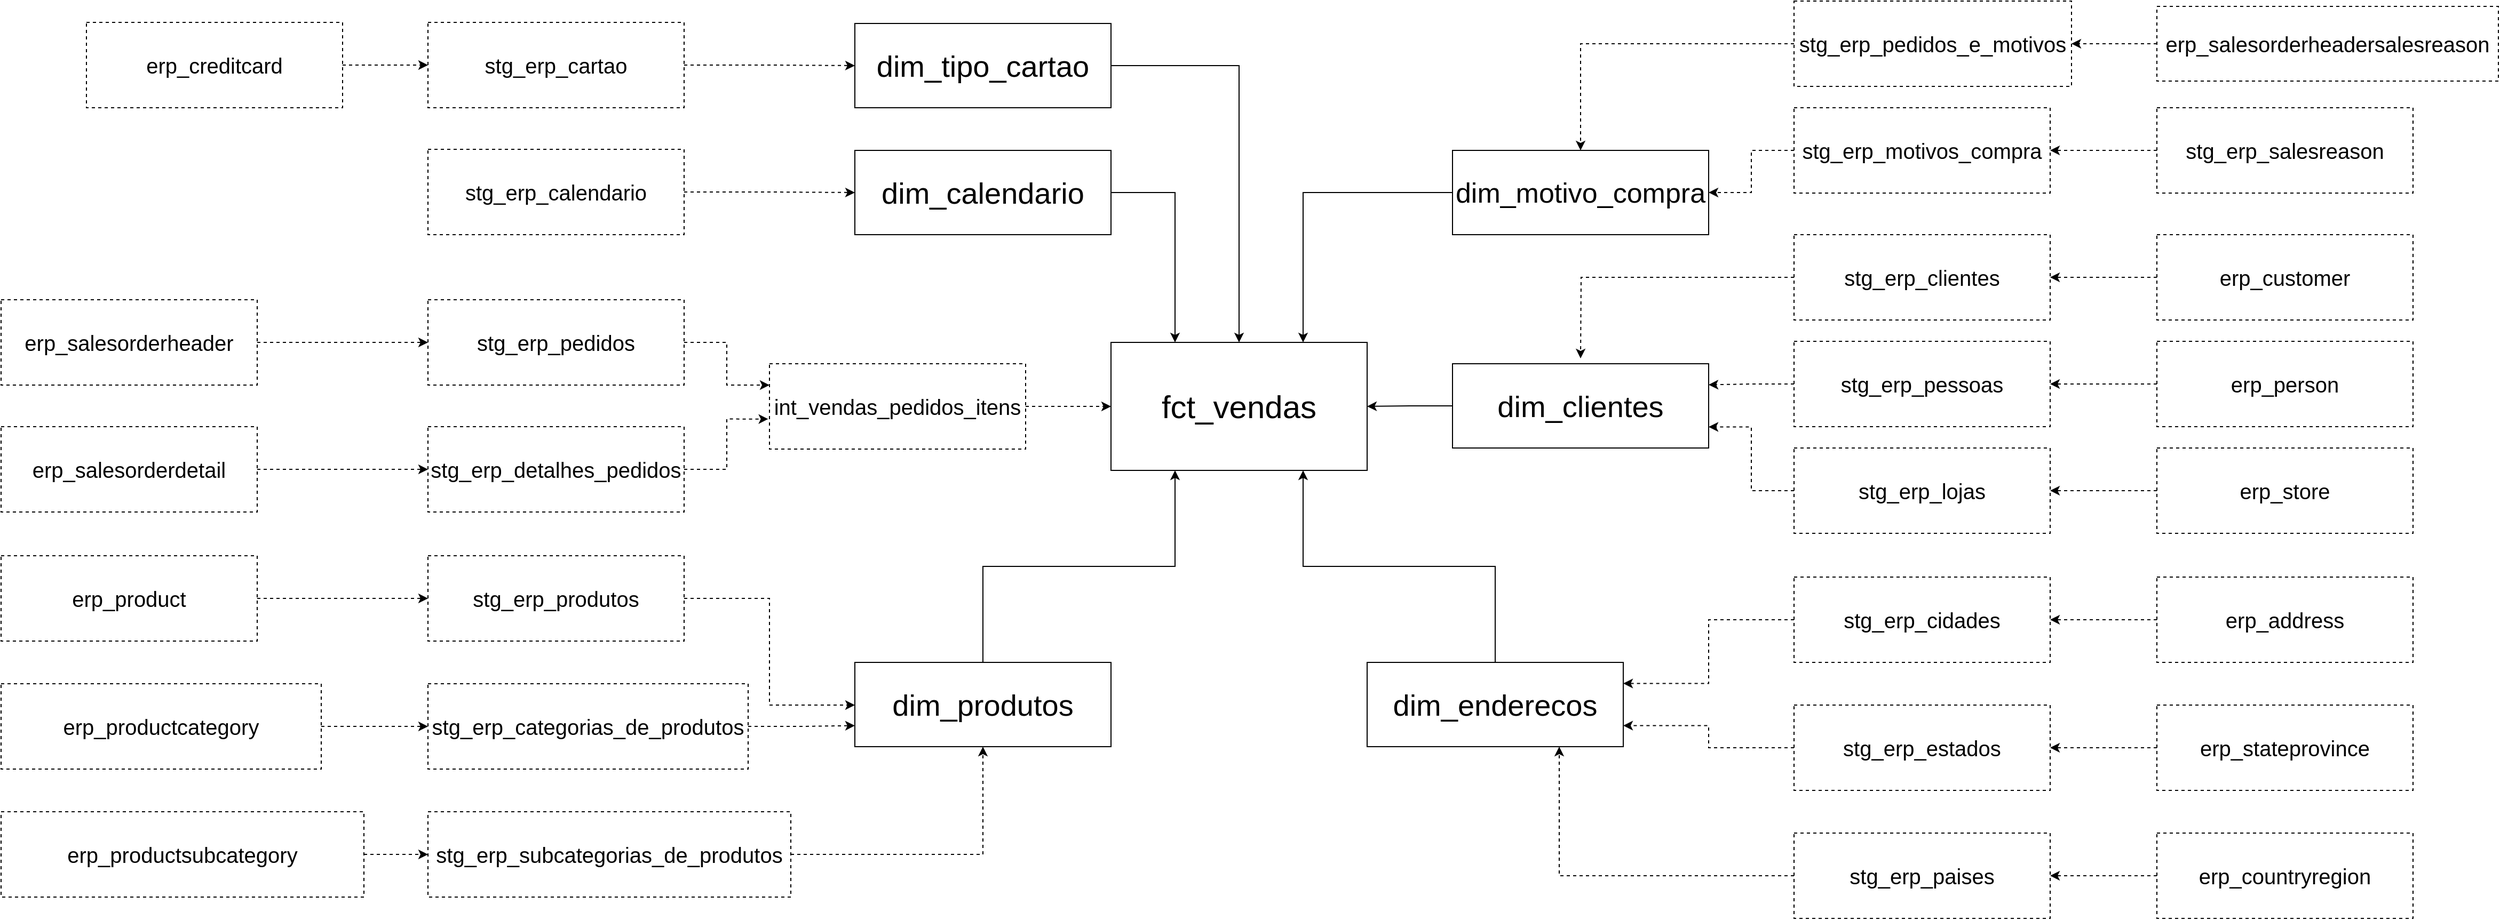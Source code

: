 <mxfile version="21.8.2" type="github">
  <diagram id="C5RBs43oDa-KdzZeNtuy" name="Page-1">
    <mxGraphModel dx="1760" dy="940" grid="1" gridSize="20" guides="1" tooltips="1" connect="1" arrows="1" fold="1" page="1" pageScale="1" pageWidth="1200" pageHeight="1000" background="none" math="0" shadow="0">
      <root>
        <mxCell id="WIyWlLk6GJQsqaUBKTNV-0" />
        <mxCell id="WIyWlLk6GJQsqaUBKTNV-1" parent="WIyWlLk6GJQsqaUBKTNV-0" />
        <mxCell id="ST55X5I8LHfSUQHFYakB-3" value="&lt;font style=&quot;font-size: 30px;&quot;&gt;fct_vendas&lt;/font&gt;" style="rounded=0;whiteSpace=wrap;html=1;" vertex="1" parent="WIyWlLk6GJQsqaUBKTNV-1">
          <mxGeometry x="1080" y="390" width="240" height="120" as="geometry" />
        </mxCell>
        <mxCell id="ST55X5I8LHfSUQHFYakB-9" style="edgeStyle=orthogonalEdgeStyle;rounded=0;orthogonalLoop=1;jettySize=auto;html=1;dashed=1;" edge="1" parent="WIyWlLk6GJQsqaUBKTNV-1" source="ST55X5I8LHfSUQHFYakB-4" target="ST55X5I8LHfSUQHFYakB-3">
          <mxGeometry relative="1" as="geometry" />
        </mxCell>
        <mxCell id="ST55X5I8LHfSUQHFYakB-4" value="&lt;font style=&quot;font-size: 20px;&quot;&gt;int_vendas_pedidos_itens&lt;/font&gt;" style="rounded=0;whiteSpace=wrap;html=1;dashed=1;" vertex="1" parent="WIyWlLk6GJQsqaUBKTNV-1">
          <mxGeometry x="760" y="410" width="240" height="80" as="geometry" />
        </mxCell>
        <mxCell id="ST55X5I8LHfSUQHFYakB-7" style="edgeStyle=orthogonalEdgeStyle;rounded=0;orthogonalLoop=1;jettySize=auto;html=1;exitX=1;exitY=0.5;exitDx=0;exitDy=0;entryX=0;entryY=0.25;entryDx=0;entryDy=0;dashed=1;" edge="1" parent="WIyWlLk6GJQsqaUBKTNV-1" source="ST55X5I8LHfSUQHFYakB-5" target="ST55X5I8LHfSUQHFYakB-4">
          <mxGeometry relative="1" as="geometry" />
        </mxCell>
        <mxCell id="ST55X5I8LHfSUQHFYakB-5" value="&lt;font style=&quot;font-size: 20px;&quot;&gt;stg_erp_pedidos&lt;/font&gt;" style="rounded=0;whiteSpace=wrap;html=1;dashed=1;" vertex="1" parent="WIyWlLk6GJQsqaUBKTNV-1">
          <mxGeometry x="440" y="350" width="240" height="80" as="geometry" />
        </mxCell>
        <mxCell id="ST55X5I8LHfSUQHFYakB-8" style="edgeStyle=orthogonalEdgeStyle;rounded=0;orthogonalLoop=1;jettySize=auto;html=1;dashed=1;entryX=-0.005;entryY=0.648;entryDx=0;entryDy=0;entryPerimeter=0;" edge="1" parent="WIyWlLk6GJQsqaUBKTNV-1" source="ST55X5I8LHfSUQHFYakB-6" target="ST55X5I8LHfSUQHFYakB-4">
          <mxGeometry relative="1" as="geometry" />
        </mxCell>
        <mxCell id="ST55X5I8LHfSUQHFYakB-6" value="&lt;font style=&quot;font-size: 20px;&quot;&gt;stg_erp_detalhes_pedidos&lt;/font&gt;" style="rounded=0;whiteSpace=wrap;html=1;dashed=1;" vertex="1" parent="WIyWlLk6GJQsqaUBKTNV-1">
          <mxGeometry x="440" y="469" width="240" height="80" as="geometry" />
        </mxCell>
        <mxCell id="ST55X5I8LHfSUQHFYakB-11" style="edgeStyle=orthogonalEdgeStyle;rounded=0;orthogonalLoop=1;jettySize=auto;html=1;exitX=0.5;exitY=0;exitDx=0;exitDy=0;entryX=0.25;entryY=1;entryDx=0;entryDy=0;" edge="1" parent="WIyWlLk6GJQsqaUBKTNV-1" source="ST55X5I8LHfSUQHFYakB-10" target="ST55X5I8LHfSUQHFYakB-3">
          <mxGeometry relative="1" as="geometry" />
        </mxCell>
        <mxCell id="ST55X5I8LHfSUQHFYakB-10" value="&lt;font style=&quot;font-size: 28px;&quot;&gt;dim_produtos&lt;/font&gt;" style="rounded=0;whiteSpace=wrap;html=1;" vertex="1" parent="WIyWlLk6GJQsqaUBKTNV-1">
          <mxGeometry x="840" y="690" width="240" height="79" as="geometry" />
        </mxCell>
        <mxCell id="ST55X5I8LHfSUQHFYakB-13" style="edgeStyle=orthogonalEdgeStyle;rounded=0;orthogonalLoop=1;jettySize=auto;html=1;exitX=1;exitY=0.5;exitDx=0;exitDy=0;dashed=1;" edge="1" parent="WIyWlLk6GJQsqaUBKTNV-1" source="ST55X5I8LHfSUQHFYakB-12" target="ST55X5I8LHfSUQHFYakB-10">
          <mxGeometry relative="1" as="geometry">
            <Array as="points">
              <mxPoint x="760" y="630" />
              <mxPoint x="760" y="730" />
            </Array>
          </mxGeometry>
        </mxCell>
        <mxCell id="ST55X5I8LHfSUQHFYakB-12" value="&lt;font style=&quot;font-size: 20px;&quot;&gt;stg_erp_produtos&lt;/font&gt;" style="rounded=0;whiteSpace=wrap;html=1;dashed=1;" vertex="1" parent="WIyWlLk6GJQsqaUBKTNV-1">
          <mxGeometry x="440" y="590" width="240" height="80" as="geometry" />
        </mxCell>
        <mxCell id="ST55X5I8LHfSUQHFYakB-15" style="edgeStyle=orthogonalEdgeStyle;rounded=0;orthogonalLoop=1;jettySize=auto;html=1;exitX=1;exitY=0.5;exitDx=0;exitDy=0;entryX=0;entryY=0.75;entryDx=0;entryDy=0;dashed=1;" edge="1" parent="WIyWlLk6GJQsqaUBKTNV-1" source="ST55X5I8LHfSUQHFYakB-14" target="ST55X5I8LHfSUQHFYakB-10">
          <mxGeometry relative="1" as="geometry" />
        </mxCell>
        <mxCell id="ST55X5I8LHfSUQHFYakB-14" value="&lt;font style=&quot;font-size: 20px;&quot;&gt;stg_erp_categorias_de_produtos&lt;/font&gt;" style="rounded=0;whiteSpace=wrap;html=1;dashed=1;" vertex="1" parent="WIyWlLk6GJQsqaUBKTNV-1">
          <mxGeometry x="440" y="710" width="300" height="80" as="geometry" />
        </mxCell>
        <mxCell id="ST55X5I8LHfSUQHFYakB-17" style="edgeStyle=orthogonalEdgeStyle;rounded=0;orthogonalLoop=1;jettySize=auto;html=1;exitX=1;exitY=0.5;exitDx=0;exitDy=0;entryX=0.5;entryY=1;entryDx=0;entryDy=0;dashed=1;" edge="1" parent="WIyWlLk6GJQsqaUBKTNV-1" source="ST55X5I8LHfSUQHFYakB-16" target="ST55X5I8LHfSUQHFYakB-10">
          <mxGeometry relative="1" as="geometry">
            <mxPoint x="940" y="770" as="targetPoint" />
          </mxGeometry>
        </mxCell>
        <mxCell id="ST55X5I8LHfSUQHFYakB-16" value="&lt;font style=&quot;font-size: 20px;&quot;&gt;stg_erp_subcategorias_de_produtos&lt;/font&gt;" style="rounded=0;whiteSpace=wrap;html=1;dashed=1;" vertex="1" parent="WIyWlLk6GJQsqaUBKTNV-1">
          <mxGeometry x="440" y="830" width="340" height="80" as="geometry" />
        </mxCell>
        <mxCell id="ST55X5I8LHfSUQHFYakB-26" style="edgeStyle=orthogonalEdgeStyle;rounded=0;orthogonalLoop=1;jettySize=auto;html=1;exitX=0.5;exitY=0;exitDx=0;exitDy=0;entryX=0.75;entryY=1;entryDx=0;entryDy=0;" edge="1" parent="WIyWlLk6GJQsqaUBKTNV-1" source="ST55X5I8LHfSUQHFYakB-19" target="ST55X5I8LHfSUQHFYakB-3">
          <mxGeometry relative="1" as="geometry" />
        </mxCell>
        <mxCell id="ST55X5I8LHfSUQHFYakB-19" value="&lt;font style=&quot;font-size: 28px;&quot;&gt;dim_enderecos&lt;/font&gt;" style="rounded=0;whiteSpace=wrap;html=1;" vertex="1" parent="WIyWlLk6GJQsqaUBKTNV-1">
          <mxGeometry x="1320" y="690" width="240" height="79" as="geometry" />
        </mxCell>
        <mxCell id="ST55X5I8LHfSUQHFYakB-23" style="edgeStyle=orthogonalEdgeStyle;rounded=0;orthogonalLoop=1;jettySize=auto;html=1;exitX=0;exitY=0.5;exitDx=0;exitDy=0;entryX=1;entryY=0.25;entryDx=0;entryDy=0;dashed=1;" edge="1" parent="WIyWlLk6GJQsqaUBKTNV-1" source="ST55X5I8LHfSUQHFYakB-20" target="ST55X5I8LHfSUQHFYakB-19">
          <mxGeometry relative="1" as="geometry" />
        </mxCell>
        <mxCell id="ST55X5I8LHfSUQHFYakB-20" value="&lt;font style=&quot;font-size: 20px;&quot;&gt;stg_erp_cidades&lt;/font&gt;" style="rounded=0;whiteSpace=wrap;html=1;dashed=1;" vertex="1" parent="WIyWlLk6GJQsqaUBKTNV-1">
          <mxGeometry x="1720" y="610" width="240" height="80" as="geometry" />
        </mxCell>
        <mxCell id="ST55X5I8LHfSUQHFYakB-24" style="edgeStyle=orthogonalEdgeStyle;rounded=0;orthogonalLoop=1;jettySize=auto;html=1;exitX=0;exitY=0.5;exitDx=0;exitDy=0;entryX=1;entryY=0.75;entryDx=0;entryDy=0;dashed=1;" edge="1" parent="WIyWlLk6GJQsqaUBKTNV-1" source="ST55X5I8LHfSUQHFYakB-21" target="ST55X5I8LHfSUQHFYakB-19">
          <mxGeometry relative="1" as="geometry" />
        </mxCell>
        <mxCell id="ST55X5I8LHfSUQHFYakB-21" value="&lt;font style=&quot;font-size: 20px;&quot;&gt;stg_erp_estados&lt;/font&gt;" style="rounded=0;whiteSpace=wrap;html=1;dashed=1;" vertex="1" parent="WIyWlLk6GJQsqaUBKTNV-1">
          <mxGeometry x="1720" y="730" width="240" height="80" as="geometry" />
        </mxCell>
        <mxCell id="ST55X5I8LHfSUQHFYakB-25" style="edgeStyle=orthogonalEdgeStyle;rounded=0;orthogonalLoop=1;jettySize=auto;html=1;exitX=0;exitY=0.5;exitDx=0;exitDy=0;entryX=0.75;entryY=1;entryDx=0;entryDy=0;dashed=1;" edge="1" parent="WIyWlLk6GJQsqaUBKTNV-1" source="ST55X5I8LHfSUQHFYakB-22" target="ST55X5I8LHfSUQHFYakB-19">
          <mxGeometry relative="1" as="geometry" />
        </mxCell>
        <mxCell id="ST55X5I8LHfSUQHFYakB-22" value="&lt;font style=&quot;font-size: 20px;&quot;&gt;stg_erp_paises&lt;/font&gt;" style="rounded=0;whiteSpace=wrap;html=1;dashed=1;" vertex="1" parent="WIyWlLk6GJQsqaUBKTNV-1">
          <mxGeometry x="1720" y="850" width="240" height="80" as="geometry" />
        </mxCell>
        <mxCell id="ST55X5I8LHfSUQHFYakB-28" style="edgeStyle=orthogonalEdgeStyle;rounded=0;orthogonalLoop=1;jettySize=auto;html=1;exitX=1;exitY=0.5;exitDx=0;exitDy=0;entryX=0.25;entryY=0;entryDx=0;entryDy=0;" edge="1" parent="WIyWlLk6GJQsqaUBKTNV-1" source="ST55X5I8LHfSUQHFYakB-27" target="ST55X5I8LHfSUQHFYakB-3">
          <mxGeometry relative="1" as="geometry" />
        </mxCell>
        <mxCell id="ST55X5I8LHfSUQHFYakB-27" value="&lt;font style=&quot;font-size: 28px;&quot;&gt;dim_calendario&lt;/font&gt;" style="rounded=0;whiteSpace=wrap;html=1;" vertex="1" parent="WIyWlLk6GJQsqaUBKTNV-1">
          <mxGeometry x="840" y="210" width="240" height="79" as="geometry" />
        </mxCell>
        <mxCell id="ST55X5I8LHfSUQHFYakB-36" style="edgeStyle=orthogonalEdgeStyle;rounded=0;orthogonalLoop=1;jettySize=auto;html=1;exitX=0;exitY=0.5;exitDx=0;exitDy=0;entryX=1;entryY=0.5;entryDx=0;entryDy=0;" edge="1" parent="WIyWlLk6GJQsqaUBKTNV-1" source="ST55X5I8LHfSUQHFYakB-29" target="ST55X5I8LHfSUQHFYakB-3">
          <mxGeometry relative="1" as="geometry" />
        </mxCell>
        <mxCell id="ST55X5I8LHfSUQHFYakB-29" value="&lt;font style=&quot;font-size: 28px;&quot;&gt;dim_clientes&lt;br&gt;&lt;/font&gt;" style="rounded=0;whiteSpace=wrap;html=1;" vertex="1" parent="WIyWlLk6GJQsqaUBKTNV-1">
          <mxGeometry x="1400" y="410" width="240" height="79" as="geometry" />
        </mxCell>
        <mxCell id="ST55X5I8LHfSUQHFYakB-35" style="edgeStyle=orthogonalEdgeStyle;rounded=0;orthogonalLoop=1;jettySize=auto;html=1;exitX=0;exitY=0.5;exitDx=0;exitDy=0;entryX=1;entryY=0.75;entryDx=0;entryDy=0;dashed=1;" edge="1" parent="WIyWlLk6GJQsqaUBKTNV-1" source="ST55X5I8LHfSUQHFYakB-30" target="ST55X5I8LHfSUQHFYakB-29">
          <mxGeometry relative="1" as="geometry" />
        </mxCell>
        <mxCell id="ST55X5I8LHfSUQHFYakB-30" value="&lt;font style=&quot;font-size: 20px;&quot;&gt;stg_erp_lojas&lt;/font&gt;" style="rounded=0;whiteSpace=wrap;html=1;dashed=1;" vertex="1" parent="WIyWlLk6GJQsqaUBKTNV-1">
          <mxGeometry x="1720" y="489" width="240" height="80" as="geometry" />
        </mxCell>
        <mxCell id="ST55X5I8LHfSUQHFYakB-31" value="&lt;font style=&quot;font-size: 20px;&quot;&gt;stg_erp_clientes&lt;/font&gt;" style="rounded=0;whiteSpace=wrap;html=1;dashed=1;" vertex="1" parent="WIyWlLk6GJQsqaUBKTNV-1">
          <mxGeometry x="1720" y="289" width="240" height="80" as="geometry" />
        </mxCell>
        <mxCell id="ST55X5I8LHfSUQHFYakB-34" style="edgeStyle=orthogonalEdgeStyle;rounded=0;orthogonalLoop=1;jettySize=auto;html=1;exitX=0;exitY=0.5;exitDx=0;exitDy=0;entryX=1;entryY=0.25;entryDx=0;entryDy=0;dashed=1;" edge="1" parent="WIyWlLk6GJQsqaUBKTNV-1" source="ST55X5I8LHfSUQHFYakB-32" target="ST55X5I8LHfSUQHFYakB-29">
          <mxGeometry relative="1" as="geometry" />
        </mxCell>
        <mxCell id="ST55X5I8LHfSUQHFYakB-32" value="&lt;font style=&quot;font-size: 20px;&quot;&gt;stg_erp_pessoas&lt;/font&gt;" style="rounded=0;whiteSpace=wrap;html=1;dashed=1;" vertex="1" parent="WIyWlLk6GJQsqaUBKTNV-1">
          <mxGeometry x="1720" y="389" width="240" height="80" as="geometry" />
        </mxCell>
        <mxCell id="ST55X5I8LHfSUQHFYakB-33" style="edgeStyle=orthogonalEdgeStyle;rounded=0;orthogonalLoop=1;jettySize=auto;html=1;exitX=0;exitY=0.5;exitDx=0;exitDy=0;dashed=1;" edge="1" parent="WIyWlLk6GJQsqaUBKTNV-1" source="ST55X5I8LHfSUQHFYakB-31">
          <mxGeometry relative="1" as="geometry">
            <mxPoint x="1520" y="405" as="targetPoint" />
          </mxGeometry>
        </mxCell>
        <mxCell id="ST55X5I8LHfSUQHFYakB-38" style="edgeStyle=orthogonalEdgeStyle;rounded=0;orthogonalLoop=1;jettySize=auto;html=1;dashed=1;" edge="1" parent="WIyWlLk6GJQsqaUBKTNV-1" source="ST55X5I8LHfSUQHFYakB-37" target="ST55X5I8LHfSUQHFYakB-27">
          <mxGeometry relative="1" as="geometry" />
        </mxCell>
        <mxCell id="ST55X5I8LHfSUQHFYakB-37" value="&lt;font style=&quot;font-size: 20px;&quot;&gt;stg_erp_calendario&lt;/font&gt;" style="rounded=0;whiteSpace=wrap;html=1;dashed=1;" vertex="1" parent="WIyWlLk6GJQsqaUBKTNV-1">
          <mxGeometry x="440" y="209" width="240" height="80" as="geometry" />
        </mxCell>
        <mxCell id="ST55X5I8LHfSUQHFYakB-45" style="edgeStyle=orthogonalEdgeStyle;rounded=0;orthogonalLoop=1;jettySize=auto;html=1;exitX=0;exitY=0.5;exitDx=0;exitDy=0;entryX=0.75;entryY=0;entryDx=0;entryDy=0;" edge="1" parent="WIyWlLk6GJQsqaUBKTNV-1" source="ST55X5I8LHfSUQHFYakB-39" target="ST55X5I8LHfSUQHFYakB-3">
          <mxGeometry relative="1" as="geometry" />
        </mxCell>
        <mxCell id="ST55X5I8LHfSUQHFYakB-39" value="&lt;font style=&quot;&quot;&gt;&lt;font style=&quot;font-size: 26px;&quot;&gt;dim_motivo_compra&lt;/font&gt;&lt;br&gt;&lt;/font&gt;" style="rounded=0;whiteSpace=wrap;html=1;" vertex="1" parent="WIyWlLk6GJQsqaUBKTNV-1">
          <mxGeometry x="1400" y="210" width="240" height="79" as="geometry" />
        </mxCell>
        <mxCell id="ST55X5I8LHfSUQHFYakB-42" style="edgeStyle=orthogonalEdgeStyle;rounded=0;orthogonalLoop=1;jettySize=auto;html=1;exitX=0;exitY=0.5;exitDx=0;exitDy=0;entryX=0.5;entryY=0;entryDx=0;entryDy=0;dashed=1;" edge="1" parent="WIyWlLk6GJQsqaUBKTNV-1" source="ST55X5I8LHfSUQHFYakB-40" target="ST55X5I8LHfSUQHFYakB-39">
          <mxGeometry relative="1" as="geometry" />
        </mxCell>
        <mxCell id="ST55X5I8LHfSUQHFYakB-40" value="&lt;font style=&quot;font-size: 20px;&quot;&gt;stg_erp_pedidos_e_motivos&lt;/font&gt;" style="rounded=0;whiteSpace=wrap;html=1;dashed=1;" vertex="1" parent="WIyWlLk6GJQsqaUBKTNV-1">
          <mxGeometry x="1720" y="70" width="260" height="80" as="geometry" />
        </mxCell>
        <mxCell id="ST55X5I8LHfSUQHFYakB-43" style="edgeStyle=orthogonalEdgeStyle;rounded=0;orthogonalLoop=1;jettySize=auto;html=1;exitX=0;exitY=0.5;exitDx=0;exitDy=0;entryX=1;entryY=0.5;entryDx=0;entryDy=0;dashed=1;" edge="1" parent="WIyWlLk6GJQsqaUBKTNV-1" source="ST55X5I8LHfSUQHFYakB-41" target="ST55X5I8LHfSUQHFYakB-39">
          <mxGeometry relative="1" as="geometry" />
        </mxCell>
        <mxCell id="ST55X5I8LHfSUQHFYakB-41" value="&lt;font style=&quot;font-size: 20px;&quot;&gt;stg_erp_motivos_compra&lt;/font&gt;" style="rounded=0;whiteSpace=wrap;html=1;dashed=1;" vertex="1" parent="WIyWlLk6GJQsqaUBKTNV-1">
          <mxGeometry x="1720" y="170" width="240" height="80" as="geometry" />
        </mxCell>
        <mxCell id="ST55X5I8LHfSUQHFYakB-49" style="edgeStyle=orthogonalEdgeStyle;rounded=0;orthogonalLoop=1;jettySize=auto;html=1;exitX=1;exitY=0.5;exitDx=0;exitDy=0;" edge="1" parent="WIyWlLk6GJQsqaUBKTNV-1" source="ST55X5I8LHfSUQHFYakB-46" target="ST55X5I8LHfSUQHFYakB-3">
          <mxGeometry relative="1" as="geometry" />
        </mxCell>
        <mxCell id="ST55X5I8LHfSUQHFYakB-46" value="&lt;font style=&quot;font-size: 28px;&quot;&gt;dim_tipo_cartao&lt;br&gt;&lt;/font&gt;" style="rounded=0;whiteSpace=wrap;html=1;" vertex="1" parent="WIyWlLk6GJQsqaUBKTNV-1">
          <mxGeometry x="840" y="91" width="240" height="79" as="geometry" />
        </mxCell>
        <mxCell id="ST55X5I8LHfSUQHFYakB-47" style="edgeStyle=orthogonalEdgeStyle;rounded=0;orthogonalLoop=1;jettySize=auto;html=1;dashed=1;" edge="1" parent="WIyWlLk6GJQsqaUBKTNV-1" source="ST55X5I8LHfSUQHFYakB-48" target="ST55X5I8LHfSUQHFYakB-46">
          <mxGeometry relative="1" as="geometry">
            <mxPoint x="840" y="130" as="targetPoint" />
          </mxGeometry>
        </mxCell>
        <mxCell id="ST55X5I8LHfSUQHFYakB-48" value="&lt;font style=&quot;font-size: 20px;&quot;&gt;stg_erp_cartao&lt;/font&gt;" style="rounded=0;whiteSpace=wrap;html=1;dashed=1;" vertex="1" parent="WIyWlLk6GJQsqaUBKTNV-1">
          <mxGeometry x="440" y="90" width="240" height="80" as="geometry" />
        </mxCell>
        <mxCell id="ST55X5I8LHfSUQHFYakB-51" style="edgeStyle=orthogonalEdgeStyle;rounded=0;orthogonalLoop=1;jettySize=auto;html=1;exitX=1;exitY=0.5;exitDx=0;exitDy=0;entryX=0;entryY=0.5;entryDx=0;entryDy=0;dashed=1;" edge="1" parent="WIyWlLk6GJQsqaUBKTNV-1" source="ST55X5I8LHfSUQHFYakB-50" target="ST55X5I8LHfSUQHFYakB-48">
          <mxGeometry relative="1" as="geometry" />
        </mxCell>
        <mxCell id="ST55X5I8LHfSUQHFYakB-50" value="&lt;font style=&quot;font-size: 20px;&quot;&gt;erp_creditcard&lt;/font&gt;" style="rounded=0;whiteSpace=wrap;html=1;dashed=1;" vertex="1" parent="WIyWlLk6GJQsqaUBKTNV-1">
          <mxGeometry x="120" y="90" width="240" height="80" as="geometry" />
        </mxCell>
        <mxCell id="ST55X5I8LHfSUQHFYakB-74" style="edgeStyle=orthogonalEdgeStyle;rounded=0;orthogonalLoop=1;jettySize=auto;html=1;exitX=1;exitY=0.5;exitDx=0;exitDy=0;entryX=0;entryY=0.5;entryDx=0;entryDy=0;dashed=1;" edge="1" parent="WIyWlLk6GJQsqaUBKTNV-1" source="ST55X5I8LHfSUQHFYakB-52" target="ST55X5I8LHfSUQHFYakB-5">
          <mxGeometry relative="1" as="geometry" />
        </mxCell>
        <mxCell id="ST55X5I8LHfSUQHFYakB-52" value="&lt;font style=&quot;font-size: 20px;&quot;&gt;erp_salesorderheader&lt;/font&gt;" style="rounded=0;whiteSpace=wrap;html=1;dashed=1;" vertex="1" parent="WIyWlLk6GJQsqaUBKTNV-1">
          <mxGeometry x="40" y="350" width="240" height="80" as="geometry" />
        </mxCell>
        <mxCell id="ST55X5I8LHfSUQHFYakB-75" style="edgeStyle=orthogonalEdgeStyle;rounded=0;orthogonalLoop=1;jettySize=auto;html=1;exitX=1;exitY=0.5;exitDx=0;exitDy=0;dashed=1;" edge="1" parent="WIyWlLk6GJQsqaUBKTNV-1" source="ST55X5I8LHfSUQHFYakB-53" target="ST55X5I8LHfSUQHFYakB-6">
          <mxGeometry relative="1" as="geometry" />
        </mxCell>
        <mxCell id="ST55X5I8LHfSUQHFYakB-53" value="&lt;font style=&quot;font-size: 20px;&quot;&gt;erp_salesorderdetail&lt;/font&gt;" style="rounded=0;whiteSpace=wrap;html=1;dashed=1;" vertex="1" parent="WIyWlLk6GJQsqaUBKTNV-1">
          <mxGeometry x="40" y="469" width="240" height="80" as="geometry" />
        </mxCell>
        <mxCell id="ST55X5I8LHfSUQHFYakB-76" style="edgeStyle=orthogonalEdgeStyle;rounded=0;orthogonalLoop=1;jettySize=auto;html=1;exitX=1;exitY=0.5;exitDx=0;exitDy=0;entryX=0;entryY=0.5;entryDx=0;entryDy=0;dashed=1;" edge="1" parent="WIyWlLk6GJQsqaUBKTNV-1" source="ST55X5I8LHfSUQHFYakB-54" target="ST55X5I8LHfSUQHFYakB-12">
          <mxGeometry relative="1" as="geometry" />
        </mxCell>
        <mxCell id="ST55X5I8LHfSUQHFYakB-54" value="&lt;font style=&quot;font-size: 20px;&quot;&gt;erp_product&lt;/font&gt;" style="rounded=0;whiteSpace=wrap;html=1;dashed=1;" vertex="1" parent="WIyWlLk6GJQsqaUBKTNV-1">
          <mxGeometry x="40" y="590" width="240" height="80" as="geometry" />
        </mxCell>
        <mxCell id="ST55X5I8LHfSUQHFYakB-77" style="edgeStyle=orthogonalEdgeStyle;rounded=0;orthogonalLoop=1;jettySize=auto;html=1;exitX=1;exitY=0.5;exitDx=0;exitDy=0;entryX=0;entryY=0.5;entryDx=0;entryDy=0;dashed=1;" edge="1" parent="WIyWlLk6GJQsqaUBKTNV-1" source="ST55X5I8LHfSUQHFYakB-55" target="ST55X5I8LHfSUQHFYakB-14">
          <mxGeometry relative="1" as="geometry" />
        </mxCell>
        <mxCell id="ST55X5I8LHfSUQHFYakB-55" value="&lt;font style=&quot;font-size: 20px;&quot;&gt;erp_productcategory&lt;/font&gt;" style="rounded=0;whiteSpace=wrap;html=1;dashed=1;" vertex="1" parent="WIyWlLk6GJQsqaUBKTNV-1">
          <mxGeometry x="40" y="710" width="300" height="80" as="geometry" />
        </mxCell>
        <mxCell id="ST55X5I8LHfSUQHFYakB-78" style="edgeStyle=orthogonalEdgeStyle;rounded=0;orthogonalLoop=1;jettySize=auto;html=1;exitX=1;exitY=0.5;exitDx=0;exitDy=0;entryX=0;entryY=0.5;entryDx=0;entryDy=0;dashed=1;" edge="1" parent="WIyWlLk6GJQsqaUBKTNV-1" source="ST55X5I8LHfSUQHFYakB-56" target="ST55X5I8LHfSUQHFYakB-16">
          <mxGeometry relative="1" as="geometry" />
        </mxCell>
        <mxCell id="ST55X5I8LHfSUQHFYakB-56" value="&lt;font style=&quot;font-size: 20px;&quot;&gt;erp_productsubcategory&lt;/font&gt;" style="rounded=0;whiteSpace=wrap;html=1;dashed=1;" vertex="1" parent="WIyWlLk6GJQsqaUBKTNV-1">
          <mxGeometry x="40" y="830" width="340" height="80" as="geometry" />
        </mxCell>
        <mxCell id="ST55X5I8LHfSUQHFYakB-71" style="edgeStyle=orthogonalEdgeStyle;rounded=0;orthogonalLoop=1;jettySize=auto;html=1;exitX=0;exitY=0.5;exitDx=0;exitDy=0;entryX=1;entryY=0.5;entryDx=0;entryDy=0;dashed=1;" edge="1" parent="WIyWlLk6GJQsqaUBKTNV-1" source="ST55X5I8LHfSUQHFYakB-58" target="ST55X5I8LHfSUQHFYakB-20">
          <mxGeometry relative="1" as="geometry" />
        </mxCell>
        <mxCell id="ST55X5I8LHfSUQHFYakB-58" value="&lt;font style=&quot;font-size: 20px;&quot;&gt;erp_address&lt;/font&gt;" style="rounded=0;whiteSpace=wrap;html=1;dashed=1;" vertex="1" parent="WIyWlLk6GJQsqaUBKTNV-1">
          <mxGeometry x="2060" y="610" width="240" height="80" as="geometry" />
        </mxCell>
        <mxCell id="ST55X5I8LHfSUQHFYakB-72" style="edgeStyle=orthogonalEdgeStyle;rounded=0;orthogonalLoop=1;jettySize=auto;html=1;exitX=0;exitY=0.5;exitDx=0;exitDy=0;entryX=1;entryY=0.5;entryDx=0;entryDy=0;dashed=1;" edge="1" parent="WIyWlLk6GJQsqaUBKTNV-1" source="ST55X5I8LHfSUQHFYakB-59" target="ST55X5I8LHfSUQHFYakB-21">
          <mxGeometry relative="1" as="geometry" />
        </mxCell>
        <mxCell id="ST55X5I8LHfSUQHFYakB-59" value="&lt;font style=&quot;font-size: 20px;&quot;&gt;erp_stateprovince&lt;/font&gt;" style="rounded=0;whiteSpace=wrap;html=1;dashed=1;" vertex="1" parent="WIyWlLk6GJQsqaUBKTNV-1">
          <mxGeometry x="2060" y="730" width="240" height="80" as="geometry" />
        </mxCell>
        <mxCell id="ST55X5I8LHfSUQHFYakB-73" style="edgeStyle=orthogonalEdgeStyle;rounded=0;orthogonalLoop=1;jettySize=auto;html=1;exitX=0;exitY=0.5;exitDx=0;exitDy=0;entryX=1;entryY=0.5;entryDx=0;entryDy=0;dashed=1;" edge="1" parent="WIyWlLk6GJQsqaUBKTNV-1" source="ST55X5I8LHfSUQHFYakB-60" target="ST55X5I8LHfSUQHFYakB-22">
          <mxGeometry relative="1" as="geometry" />
        </mxCell>
        <mxCell id="ST55X5I8LHfSUQHFYakB-60" value="&lt;font style=&quot;font-size: 20px;&quot;&gt;erp_countryregion&lt;/font&gt;" style="rounded=0;whiteSpace=wrap;html=1;dashed=1;" vertex="1" parent="WIyWlLk6GJQsqaUBKTNV-1">
          <mxGeometry x="2060" y="850" width="240" height="80" as="geometry" />
        </mxCell>
        <mxCell id="ST55X5I8LHfSUQHFYakB-70" style="edgeStyle=orthogonalEdgeStyle;rounded=0;orthogonalLoop=1;jettySize=auto;html=1;exitX=0;exitY=0.5;exitDx=0;exitDy=0;entryX=1;entryY=0.5;entryDx=0;entryDy=0;dashed=1;" edge="1" parent="WIyWlLk6GJQsqaUBKTNV-1" source="ST55X5I8LHfSUQHFYakB-61" target="ST55X5I8LHfSUQHFYakB-30">
          <mxGeometry relative="1" as="geometry" />
        </mxCell>
        <mxCell id="ST55X5I8LHfSUQHFYakB-61" value="&lt;font style=&quot;font-size: 20px;&quot;&gt;erp_store&lt;/font&gt;" style="rounded=0;whiteSpace=wrap;html=1;dashed=1;" vertex="1" parent="WIyWlLk6GJQsqaUBKTNV-1">
          <mxGeometry x="2060" y="489" width="240" height="80" as="geometry" />
        </mxCell>
        <mxCell id="ST55X5I8LHfSUQHFYakB-68" style="edgeStyle=orthogonalEdgeStyle;rounded=0;orthogonalLoop=1;jettySize=auto;html=1;exitX=0;exitY=0.5;exitDx=0;exitDy=0;dashed=1;" edge="1" parent="WIyWlLk6GJQsqaUBKTNV-1" source="ST55X5I8LHfSUQHFYakB-62" target="ST55X5I8LHfSUQHFYakB-31">
          <mxGeometry relative="1" as="geometry" />
        </mxCell>
        <mxCell id="ST55X5I8LHfSUQHFYakB-62" value="&lt;font style=&quot;font-size: 20px;&quot;&gt;erp_customer&lt;/font&gt;" style="rounded=0;whiteSpace=wrap;html=1;dashed=1;" vertex="1" parent="WIyWlLk6GJQsqaUBKTNV-1">
          <mxGeometry x="2060" y="289" width="240" height="80" as="geometry" />
        </mxCell>
        <mxCell id="ST55X5I8LHfSUQHFYakB-69" style="edgeStyle=orthogonalEdgeStyle;rounded=0;orthogonalLoop=1;jettySize=auto;html=1;exitX=0;exitY=0.5;exitDx=0;exitDy=0;entryX=1;entryY=0.5;entryDx=0;entryDy=0;dashed=1;" edge="1" parent="WIyWlLk6GJQsqaUBKTNV-1" source="ST55X5I8LHfSUQHFYakB-63" target="ST55X5I8LHfSUQHFYakB-32">
          <mxGeometry relative="1" as="geometry" />
        </mxCell>
        <mxCell id="ST55X5I8LHfSUQHFYakB-63" value="&lt;font style=&quot;font-size: 20px;&quot;&gt;erp_person&lt;/font&gt;" style="rounded=0;whiteSpace=wrap;html=1;dashed=1;" vertex="1" parent="WIyWlLk6GJQsqaUBKTNV-1">
          <mxGeometry x="2060" y="389" width="240" height="80" as="geometry" />
        </mxCell>
        <mxCell id="ST55X5I8LHfSUQHFYakB-66" style="edgeStyle=orthogonalEdgeStyle;rounded=0;orthogonalLoop=1;jettySize=auto;html=1;exitX=0;exitY=0.5;exitDx=0;exitDy=0;entryX=1;entryY=0.5;entryDx=0;entryDy=0;dashed=1;" edge="1" parent="WIyWlLk6GJQsqaUBKTNV-1" source="ST55X5I8LHfSUQHFYakB-64" target="ST55X5I8LHfSUQHFYakB-40">
          <mxGeometry relative="1" as="geometry" />
        </mxCell>
        <mxCell id="ST55X5I8LHfSUQHFYakB-64" value="&lt;font style=&quot;font-size: 20px;&quot;&gt;erp_salesorderheadersalesreason&lt;/font&gt;" style="rounded=0;whiteSpace=wrap;html=1;dashed=1;" vertex="1" parent="WIyWlLk6GJQsqaUBKTNV-1">
          <mxGeometry x="2060" y="75" width="320" height="70" as="geometry" />
        </mxCell>
        <mxCell id="ST55X5I8LHfSUQHFYakB-67" style="edgeStyle=orthogonalEdgeStyle;rounded=0;orthogonalLoop=1;jettySize=auto;html=1;exitX=0;exitY=0.5;exitDx=0;exitDy=0;dashed=1;" edge="1" parent="WIyWlLk6GJQsqaUBKTNV-1" source="ST55X5I8LHfSUQHFYakB-65" target="ST55X5I8LHfSUQHFYakB-41">
          <mxGeometry relative="1" as="geometry" />
        </mxCell>
        <mxCell id="ST55X5I8LHfSUQHFYakB-65" value="&lt;font style=&quot;font-size: 20px;&quot;&gt;stg_erp_salesreason&lt;/font&gt;" style="rounded=0;whiteSpace=wrap;html=1;dashed=1;" vertex="1" parent="WIyWlLk6GJQsqaUBKTNV-1">
          <mxGeometry x="2060" y="170" width="240" height="80" as="geometry" />
        </mxCell>
      </root>
    </mxGraphModel>
  </diagram>
</mxfile>
